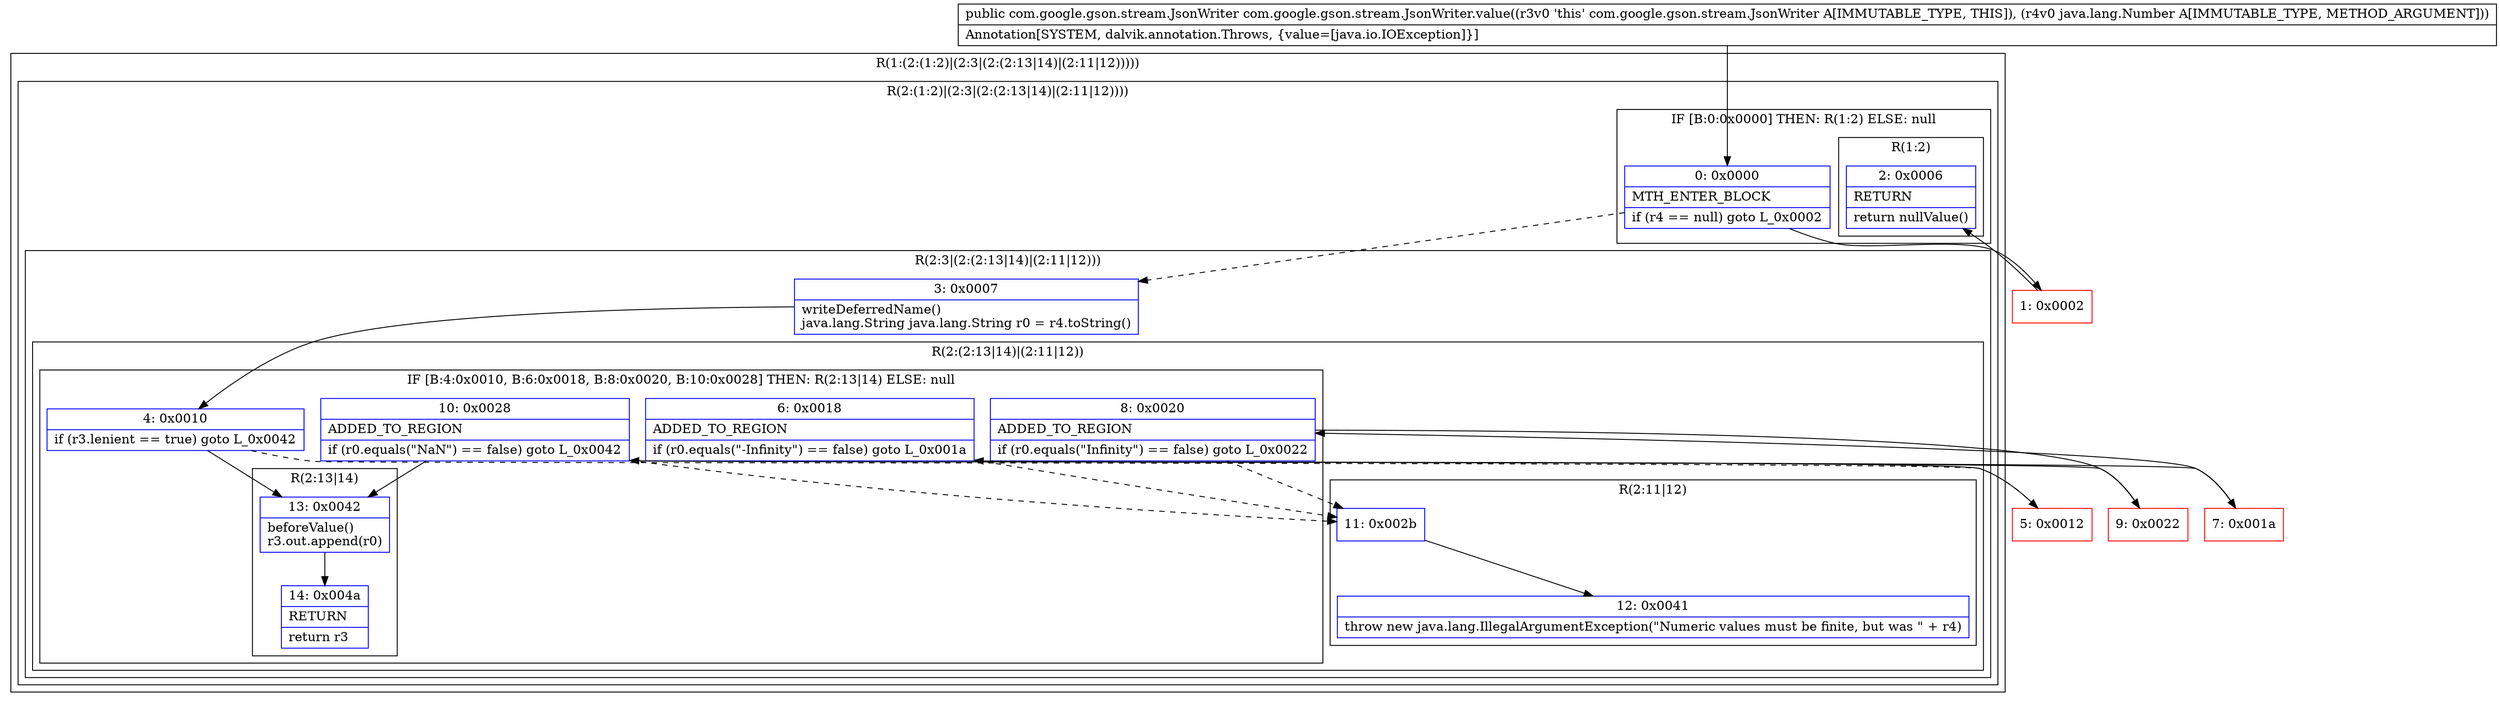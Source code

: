 digraph "CFG forcom.google.gson.stream.JsonWriter.value(Ljava\/lang\/Number;)Lcom\/google\/gson\/stream\/JsonWriter;" {
subgraph cluster_Region_568229386 {
label = "R(1:(2:(1:2)|(2:3|(2:(2:13|14)|(2:11|12)))))";
node [shape=record,color=blue];
subgraph cluster_Region_364244280 {
label = "R(2:(1:2)|(2:3|(2:(2:13|14)|(2:11|12))))";
node [shape=record,color=blue];
subgraph cluster_IfRegion_1496478907 {
label = "IF [B:0:0x0000] THEN: R(1:2) ELSE: null";
node [shape=record,color=blue];
Node_0 [shape=record,label="{0\:\ 0x0000|MTH_ENTER_BLOCK\l|if (r4 == null) goto L_0x0002\l}"];
subgraph cluster_Region_1756991496 {
label = "R(1:2)";
node [shape=record,color=blue];
Node_2 [shape=record,label="{2\:\ 0x0006|RETURN\l|return nullValue()\l}"];
}
}
subgraph cluster_Region_948038616 {
label = "R(2:3|(2:(2:13|14)|(2:11|12)))";
node [shape=record,color=blue];
Node_3 [shape=record,label="{3\:\ 0x0007|writeDeferredName()\ljava.lang.String java.lang.String r0 = r4.toString()\l}"];
subgraph cluster_Region_986025275 {
label = "R(2:(2:13|14)|(2:11|12))";
node [shape=record,color=blue];
subgraph cluster_IfRegion_45112761 {
label = "IF [B:4:0x0010, B:6:0x0018, B:8:0x0020, B:10:0x0028] THEN: R(2:13|14) ELSE: null";
node [shape=record,color=blue];
Node_4 [shape=record,label="{4\:\ 0x0010|if (r3.lenient == true) goto L_0x0042\l}"];
Node_6 [shape=record,label="{6\:\ 0x0018|ADDED_TO_REGION\l|if (r0.equals(\"\-Infinity\") == false) goto L_0x001a\l}"];
Node_8 [shape=record,label="{8\:\ 0x0020|ADDED_TO_REGION\l|if (r0.equals(\"Infinity\") == false) goto L_0x0022\l}"];
Node_10 [shape=record,label="{10\:\ 0x0028|ADDED_TO_REGION\l|if (r0.equals(\"NaN\") == false) goto L_0x0042\l}"];
subgraph cluster_Region_582893537 {
label = "R(2:13|14)";
node [shape=record,color=blue];
Node_13 [shape=record,label="{13\:\ 0x0042|beforeValue()\lr3.out.append(r0)\l}"];
Node_14 [shape=record,label="{14\:\ 0x004a|RETURN\l|return r3\l}"];
}
}
subgraph cluster_Region_10709878 {
label = "R(2:11|12)";
node [shape=record,color=blue];
Node_11 [shape=record,label="{11\:\ 0x002b}"];
Node_12 [shape=record,label="{12\:\ 0x0041|throw new java.lang.IllegalArgumentException(\"Numeric values must be finite, but was \" + r4)\l}"];
}
}
}
}
}
Node_1 [shape=record,color=red,label="{1\:\ 0x0002}"];
Node_5 [shape=record,color=red,label="{5\:\ 0x0012}"];
Node_7 [shape=record,color=red,label="{7\:\ 0x001a}"];
Node_9 [shape=record,color=red,label="{9\:\ 0x0022}"];
MethodNode[shape=record,label="{public com.google.gson.stream.JsonWriter com.google.gson.stream.JsonWriter.value((r3v0 'this' com.google.gson.stream.JsonWriter A[IMMUTABLE_TYPE, THIS]), (r4v0 java.lang.Number A[IMMUTABLE_TYPE, METHOD_ARGUMENT]))  | Annotation[SYSTEM, dalvik.annotation.Throws, \{value=[java.io.IOException]\}]\l}"];
MethodNode -> Node_0;
Node_0 -> Node_1;
Node_0 -> Node_3[style=dashed];
Node_3 -> Node_4;
Node_4 -> Node_5[style=dashed];
Node_4 -> Node_13;
Node_6 -> Node_7;
Node_6 -> Node_11[style=dashed];
Node_8 -> Node_9;
Node_8 -> Node_11[style=dashed];
Node_10 -> Node_11[style=dashed];
Node_10 -> Node_13;
Node_13 -> Node_14;
Node_11 -> Node_12;
Node_1 -> Node_2;
Node_5 -> Node_6;
Node_7 -> Node_8;
Node_9 -> Node_10;
}

